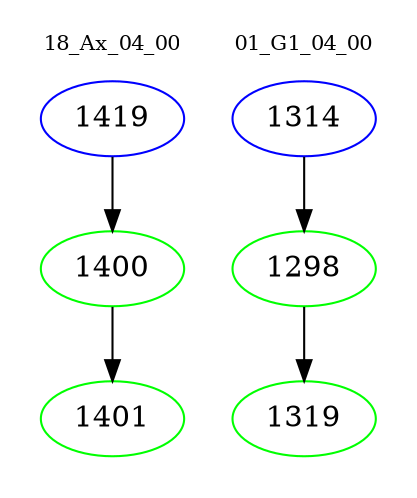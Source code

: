 digraph{
subgraph cluster_0 {
color = white
label = "18_Ax_04_00";
fontsize=10;
T0_1419 [label="1419", color="blue"]
T0_1419 -> T0_1400 [color="black"]
T0_1400 [label="1400", color="green"]
T0_1400 -> T0_1401 [color="black"]
T0_1401 [label="1401", color="green"]
}
subgraph cluster_1 {
color = white
label = "01_G1_04_00";
fontsize=10;
T1_1314 [label="1314", color="blue"]
T1_1314 -> T1_1298 [color="black"]
T1_1298 [label="1298", color="green"]
T1_1298 -> T1_1319 [color="black"]
T1_1319 [label="1319", color="green"]
}
}
